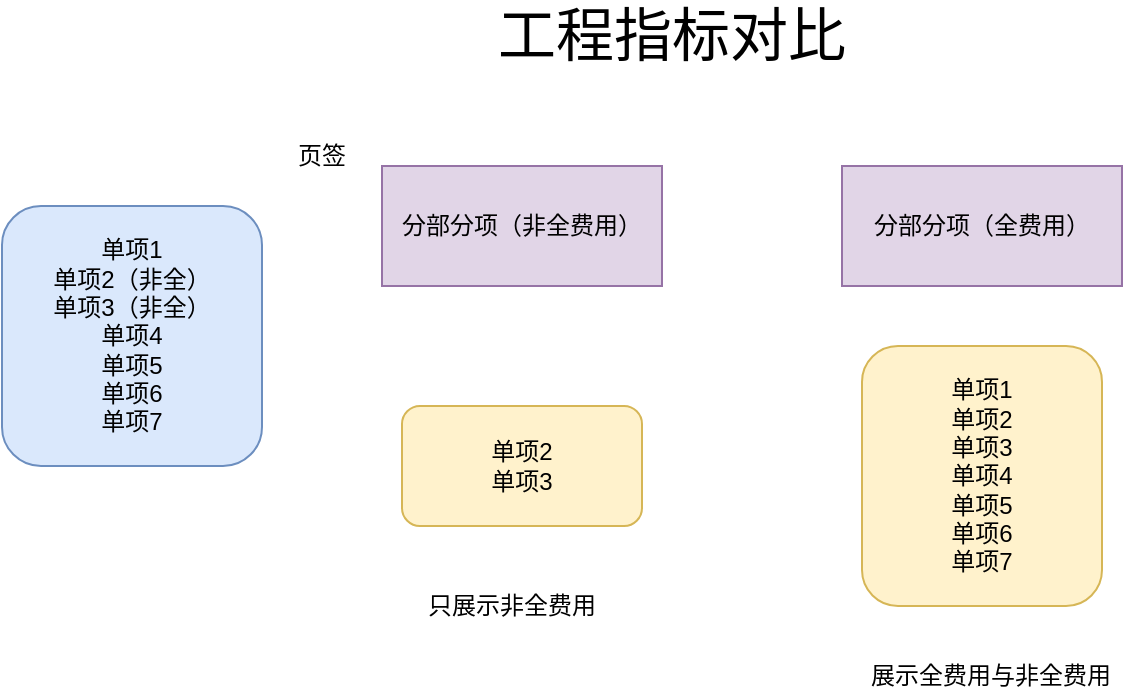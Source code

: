 <mxfile version="21.7.2" type="github">
  <diagram name="第 1 页" id="YKOS1fqJZ7-1_1bdhY2_">
    <mxGraphModel dx="1140" dy="764" grid="1" gridSize="10" guides="1" tooltips="1" connect="1" arrows="1" fold="1" page="1" pageScale="1" pageWidth="1169" pageHeight="827" math="0" shadow="0">
      <root>
        <mxCell id="0" />
        <mxCell id="1" parent="0" />
        <mxCell id="rFYBBZAon6ef2atkhW62-1" value="单项1&lt;br&gt;单项2（非全）&lt;br&gt;单项3（非全）&lt;br&gt;单项4&lt;br&gt;单项5&lt;br&gt;单项6&lt;br&gt;单项7" style="rounded=1;whiteSpace=wrap;html=1;fillColor=#dae8fc;strokeColor=#6c8ebf;" vertex="1" parent="1">
          <mxGeometry x="90" y="130" width="130" height="130" as="geometry" />
        </mxCell>
        <mxCell id="rFYBBZAon6ef2atkhW62-2" value="&lt;font style=&quot;font-size: 29px;&quot;&gt;工程指标对比&lt;/font&gt;" style="text;html=1;strokeColor=none;fillColor=none;align=center;verticalAlign=middle;whiteSpace=wrap;rounded=0;" vertex="1" parent="1">
          <mxGeometry x="330" y="30" width="190" height="30" as="geometry" />
        </mxCell>
        <mxCell id="rFYBBZAon6ef2atkhW62-3" value="分部分项（非全费用）" style="rounded=0;whiteSpace=wrap;html=1;fillColor=#e1d5e7;strokeColor=#9673a6;" vertex="1" parent="1">
          <mxGeometry x="280" y="110" width="140" height="60" as="geometry" />
        </mxCell>
        <mxCell id="rFYBBZAon6ef2atkhW62-4" value="分部分项（全费用）" style="rounded=0;whiteSpace=wrap;html=1;fillColor=#e1d5e7;strokeColor=#9673a6;" vertex="1" parent="1">
          <mxGeometry x="510" y="110" width="140" height="60" as="geometry" />
        </mxCell>
        <mxCell id="rFYBBZAon6ef2atkhW62-5" value="单项2&lt;br&gt;单项3" style="rounded=1;whiteSpace=wrap;html=1;fillColor=#fff2cc;strokeColor=#d6b656;" vertex="1" parent="1">
          <mxGeometry x="290" y="230" width="120" height="60" as="geometry" />
        </mxCell>
        <mxCell id="rFYBBZAon6ef2atkhW62-6" value="单项1&lt;br style=&quot;border-color: var(--border-color);&quot;&gt;单项2&lt;br style=&quot;border-color: var(--border-color);&quot;&gt;单项3&lt;br style=&quot;border-color: var(--border-color);&quot;&gt;单项4&lt;br style=&quot;border-color: var(--border-color);&quot;&gt;单项5&lt;br style=&quot;border-color: var(--border-color);&quot;&gt;单项6&lt;br style=&quot;border-color: var(--border-color);&quot;&gt;单项7" style="rounded=1;whiteSpace=wrap;html=1;fillColor=#fff2cc;strokeColor=#d6b656;" vertex="1" parent="1">
          <mxGeometry x="520" y="200" width="120" height="130" as="geometry" />
        </mxCell>
        <mxCell id="rFYBBZAon6ef2atkhW62-8" value="只展示非全费用" style="text;html=1;strokeColor=none;fillColor=none;align=center;verticalAlign=middle;whiteSpace=wrap;rounded=0;" vertex="1" parent="1">
          <mxGeometry x="290" y="320" width="110" height="20" as="geometry" />
        </mxCell>
        <mxCell id="rFYBBZAon6ef2atkhW62-9" value="展示全费用与非全费用" style="text;html=1;strokeColor=none;fillColor=none;align=center;verticalAlign=middle;whiteSpace=wrap;rounded=0;" vertex="1" parent="1">
          <mxGeometry x="517" y="360" width="135" height="10" as="geometry" />
        </mxCell>
        <mxCell id="rFYBBZAon6ef2atkhW62-10" value="页签" style="text;html=1;strokeColor=none;fillColor=none;align=center;verticalAlign=middle;whiteSpace=wrap;rounded=0;" vertex="1" parent="1">
          <mxGeometry x="220" y="90" width="60" height="30" as="geometry" />
        </mxCell>
      </root>
    </mxGraphModel>
  </diagram>
</mxfile>

